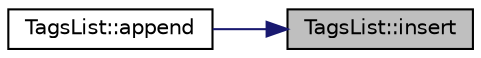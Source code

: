 digraph "TagsList::insert"
{
 // INTERACTIVE_SVG=YES
 // LATEX_PDF_SIZE
  edge [fontname="Helvetica",fontsize="10",labelfontname="Helvetica",labelfontsize="10"];
  node [fontname="Helvetica",fontsize="10",shape=record];
  rankdir="RL";
  Node24 [label="TagsList::insert",height=0.2,width=0.4,color="black", fillcolor="grey75", style="filled", fontcolor="black",tooltip=" "];
  Node24 -> Node25 [dir="back",color="midnightblue",fontsize="10",style="solid",fontname="Helvetica"];
  Node25 [label="TagsList::append",height=0.2,width=0.4,color="black", fillcolor="white", style="filled",URL="$class_tags_list.html#adca65959b03f45befc5d1c0e994e5839",tooltip=" "];
}
